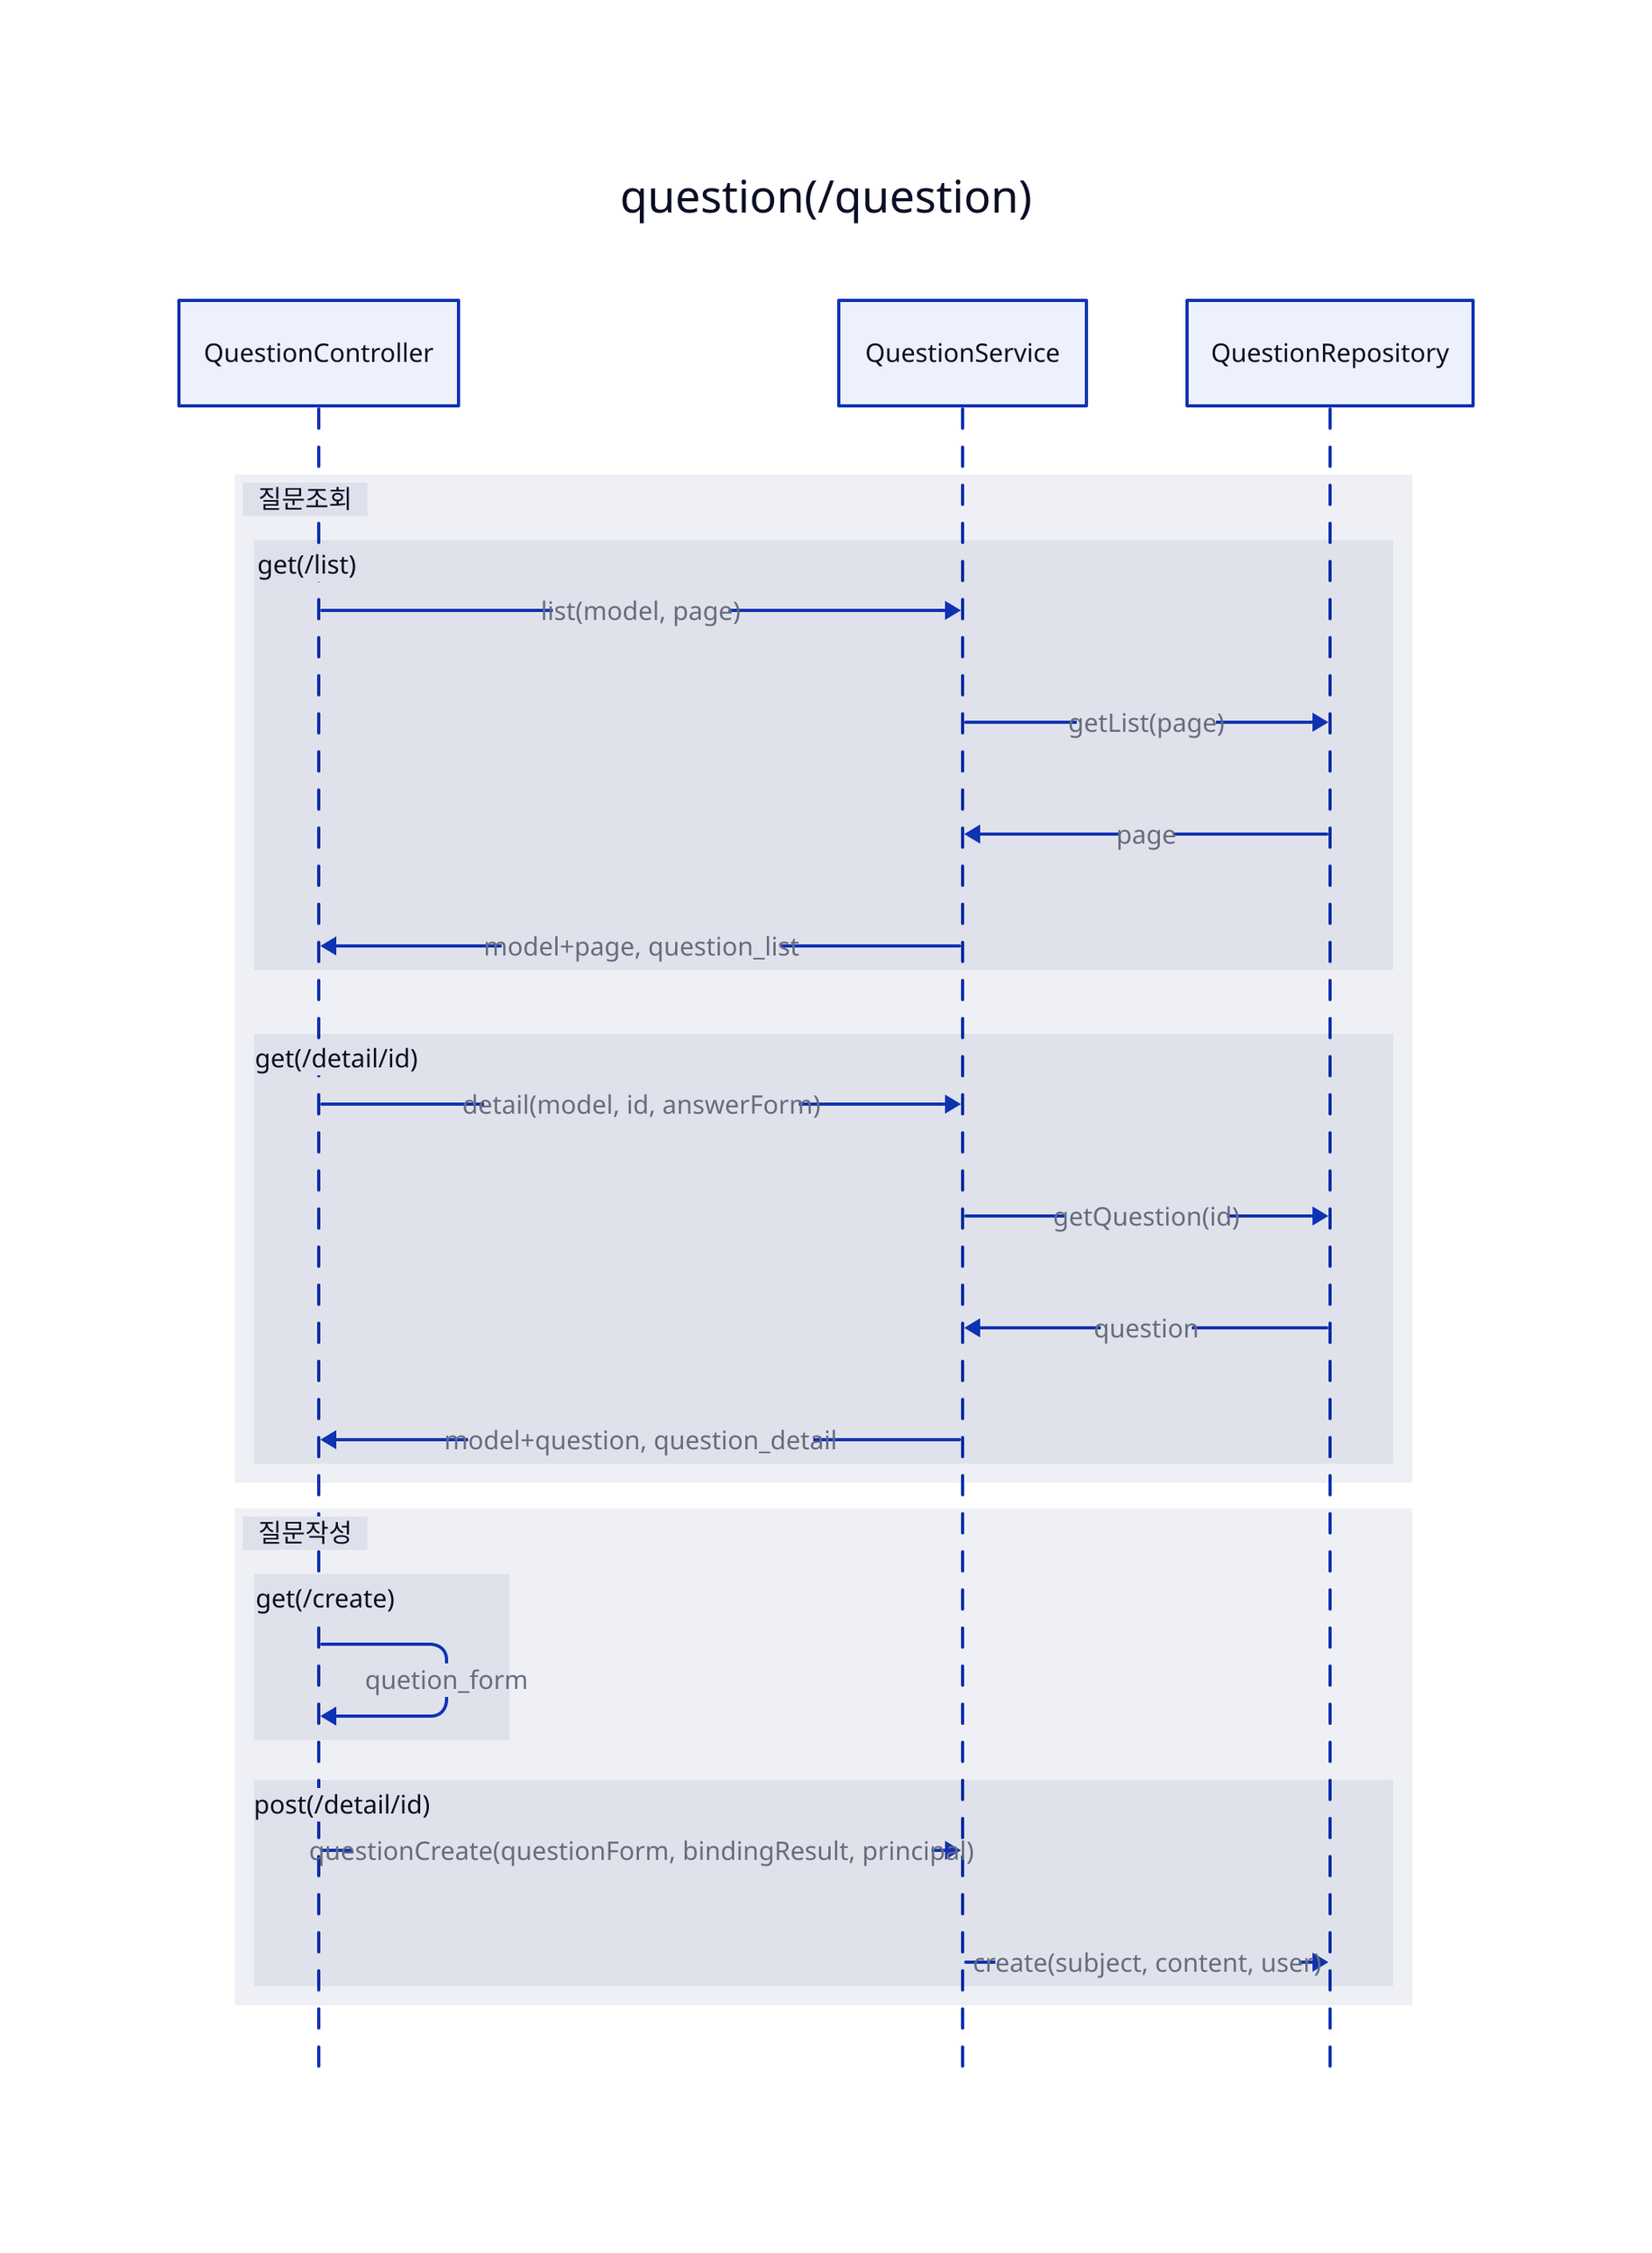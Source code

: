question(/question): {
  shape: sequence_diagram

  qc: QuestionController
  qs: QuestionService
  qr: QuestionRepository

  질문조회: {
    get(/list): {
      qc -> qs: list(model, page)
      qs -> qr: getList(page)
      qr -> qs: page
      qs -> qc: model+page, question_list
    }
    get(/detail/id): {
      qc -> qs: detail(model, id, answerForm)
      qs -> qr: getQuestion(id)
      qr -> qs: question
      qs -> qc: model+question, question_detail
    }
  }
  질문작성: {
    get(/create): {
      qc -> qc: quetion_form
    }
    post(/detail/id): {
      qc -> qs: questionCreate(questionForm, bindingResult, principal)
      qs -> qr: create(subject, content, user)
    }
  }
}
